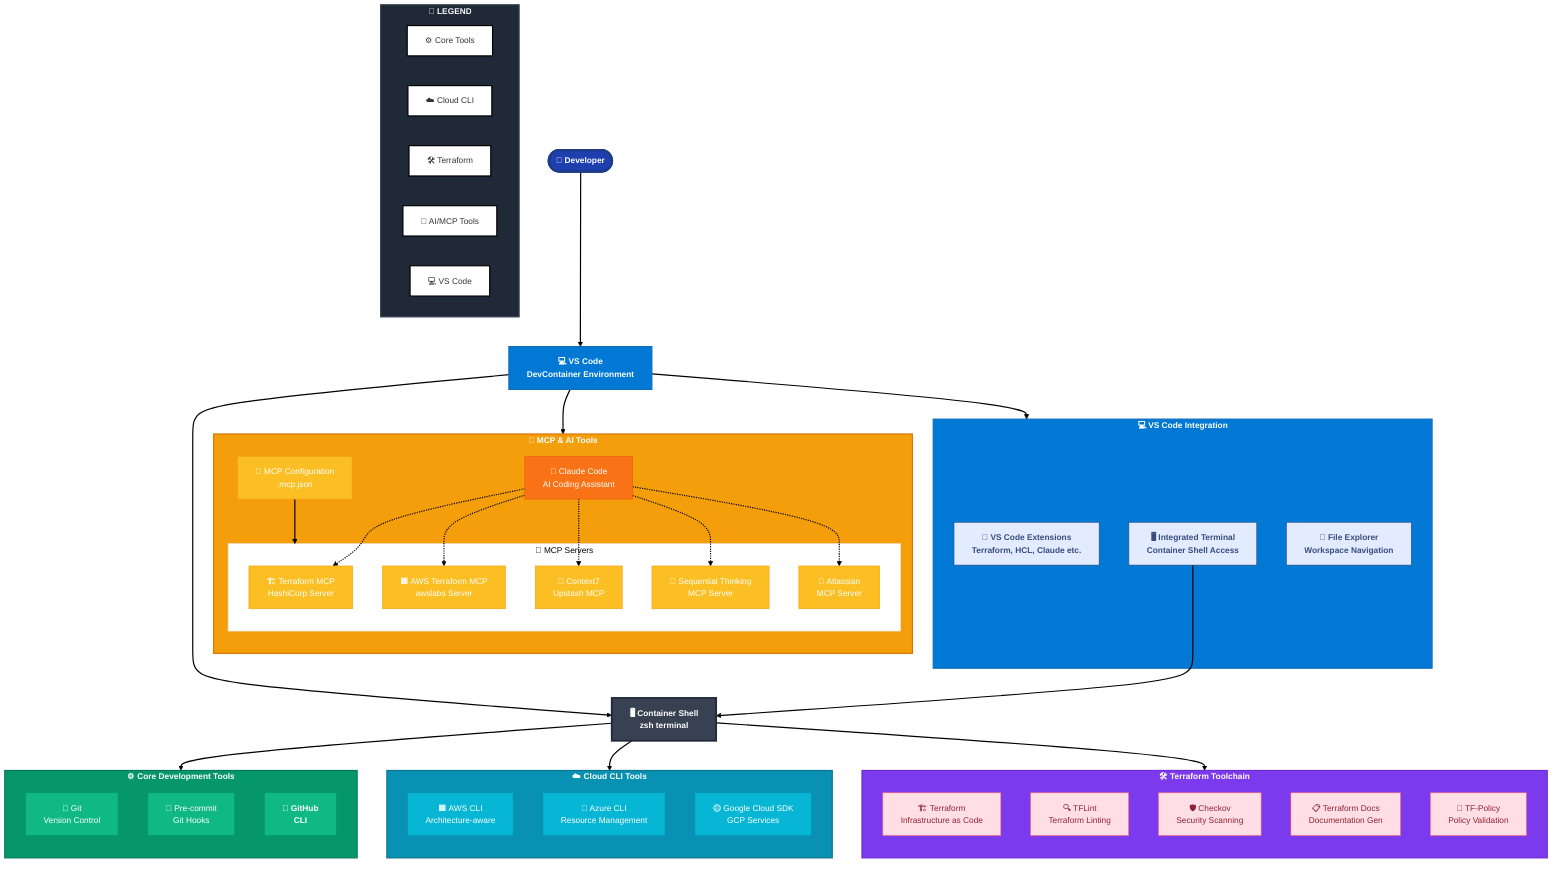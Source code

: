 ---
config:
  theme: neo
  flowchart:
    curve: basis
  layout: fixed
---
flowchart TB
 subgraph LEGEND["🔑 LEGEND"]
    direction LR
        L1["⚙️ Core Tools"]
        L2["☁️ Cloud CLI"]
        L3["🛠️ Terraform"]
        L4["🤖 AI/MCP Tools"]
        L5["💻 VS Code"]
  end
 subgraph CORE["⚙️ Core Development Tools"]
    direction TB
        GIT["🔀 Git<br>Version Control"]
        PRECOMMIT["🔗 Pre-commit<br>Git Hooks"]
        GITHUB1["🔗 GitHub<br>CLI"]
  end
 subgraph CLOUD["☁️ Cloud CLI Tools"]
    direction TB
        AWS["🟧 AWS CLI<br>Architecture-aware"]
        AZURE["🔵 Azure CLI<br>Resource Management"]
        GCP["🟡 Google Cloud SDK<br>GCP Services"]
  end
 subgraph TERRAFORM["🛠️ Terraform Toolchain"]
    direction TB
        TF["🏗️ Terraform<br>Infrastructure as Code"]
        TFLINT["🔍 TFLint<br>Terraform Linting"]
        CHECKOV["🛡️ Checkov<br>Security Scanning"]
        TFDOCS["📋 Terraform Docs<br>Documentation Gen"]
        TFPOLICY["📏 TF-Policy<br>Policy Validation"]
  end
 subgraph MCPSERVERS["🔌 MCP Servers"]
    direction TB
        TFMCP["🏗️ Terraform MCP<br>HashiCorp Server"]
        AWSMCP["🟧 AWS Terraform MCP<br>awslabs Server"]
        CONTEXT7["🧠 Context7<br>Upstash MCP"]
        THINKING["💭 Sequential Thinking<br>MCP Server"]
        ATLASSIAN["🔷 Atlassian<br>MCP Server"]
  end
 subgraph MCP["🤖 MCP & AI Tools"]
    direction TB
        CLAUDE["🧠 Claude Code<br>AI Coding Assistant"]
        MCPCONFIG["🔧 MCP Configuration<br>.mcp.json"]
        MCPSERVERS
  end
 subgraph VSCODETOOLS["💻 VS Code Integration"]
    direction TB
        EXTENSIONS["🧩 VS Code Extensions<br>Terraform, HCL, Claude etc."]
        TERMINAL["🖥️ Integrated Terminal<br>Container Shell Access"]
        EXPLORER["📁 File Explorer<br>Workspace Navigation"]
  end
    USER(["👤 Developer"]) --> VSCODE["💻 VS Code<br>DevContainer Environment"]
    VSCODE --> SHELL["🖥️ Container Shell<br>zsh terminal"] & MCP & VSCODETOOLS
    SHELL --> CORE & CLOUD & TERRAFORM
    TERMINAL --> SHELL
    CLAUDE -.-> TFMCP & AWSMCP & CONTEXT7 & THINKING & ATLASSIAN
    MCPCONFIG --> MCPSERVERS
     GIT:::tool
     PRECOMMIT:::tool
     GITHUB1:::core
     GITHUB1:::tool
     AWS:::cloudtool
     AZURE:::cloudtool
     GCP:::cloudtool
     TF:::tftool
     TF:::Rose
     TFLINT:::tftool
     TFLINT:::Rose
     CHECKOV:::tftool
     CHECKOV:::Rose
     TFDOCS:::tftool
     TFDOCS:::Rose
     TFPOLICY:::tftool
     TFPOLICY:::Rose
     TFMCP:::mcptool
     AWSMCP:::mcptool
     CONTEXT7:::mcptool
     THINKING:::mcptool
     ATLASSIAN:::mcptool
     CLAUDE:::aitool
     MCPCONFIG:::mcptool
     EXTENSIONS:::vscode
     EXTENSIONS:::Aqua
     EXTENSIONS:::Sky
     TERMINAL:::vscode
     TERMINAL:::Aqua
     TERMINAL:::Sky
     EXPLORER:::vscode
     EXPLORER:::Sky
     USER:::user
     VSCODE:::vscode
     SHELL:::shell
     MCP:::mcp
     VSCODETOOLS:::vscode
     CORE:::core
     CLOUD:::cloud
     TERRAFORM:::terraform
    classDef user fill:#1e40af,stroke:#1e3a8a,color:#fff,stroke-width:4px,font-weight:bold
    classDef shell fill:#374151,stroke:#1f2937,color:#fff,stroke-width:3px,font-weight:bold
    classDef cloud fill:#0891b2,stroke:#0e7490,color:#fff,stroke-width:2px,font-weight:bold
    classDef terraform fill:#7c3aed,stroke:#6d28d9,color:#fff,stroke-width:2px,font-weight:bold
    classDef mcp fill:#f59e0b,stroke:#d97706,color:#fff,stroke-width:2px,font-weight:bold
    classDef vscode fill:#0078d4,stroke:#106ebe,color:#fff,stroke-width:2px,font-weight:bold
    classDef cloudtool fill:#06b6d4,stroke:#0891b2,color:#fff,stroke-width:1px
    classDef tftool fill:#a855f7,stroke:#9333ea,color:#fff,stroke-width:1px
    classDef aitool fill:#f97316,stroke:#ea580c,color:#fff,stroke-width:1px
    classDef mcptool fill:#fbbf24,stroke:#f59e0b,color:#fff,stroke-width:1px
    classDef core fill:#059669, stroke:#047857, color:#fff, stroke-width:2px, font-weight:bold
    classDef tool fill:#10b981, stroke:#059669, color:#fff, stroke-width:1px
    classDef Aqua stroke-width:1px, stroke-dasharray:none, stroke:#46EDC8, fill:#DEFFF8, color:#378E7A
    classDef Sky stroke-width:1px, stroke-dasharray:none, stroke:#374D7C, fill:#E2EBFF, color:#374D7C
    classDef Rose stroke-width:1px, stroke-dasharray:none, stroke:#FF5978, fill:#FFDFE5, color:#8E2236
    style LEGEND fill:#1f2937,stroke:#374151,stroke-width:2px,color:#f9fafb,font-weight:bold